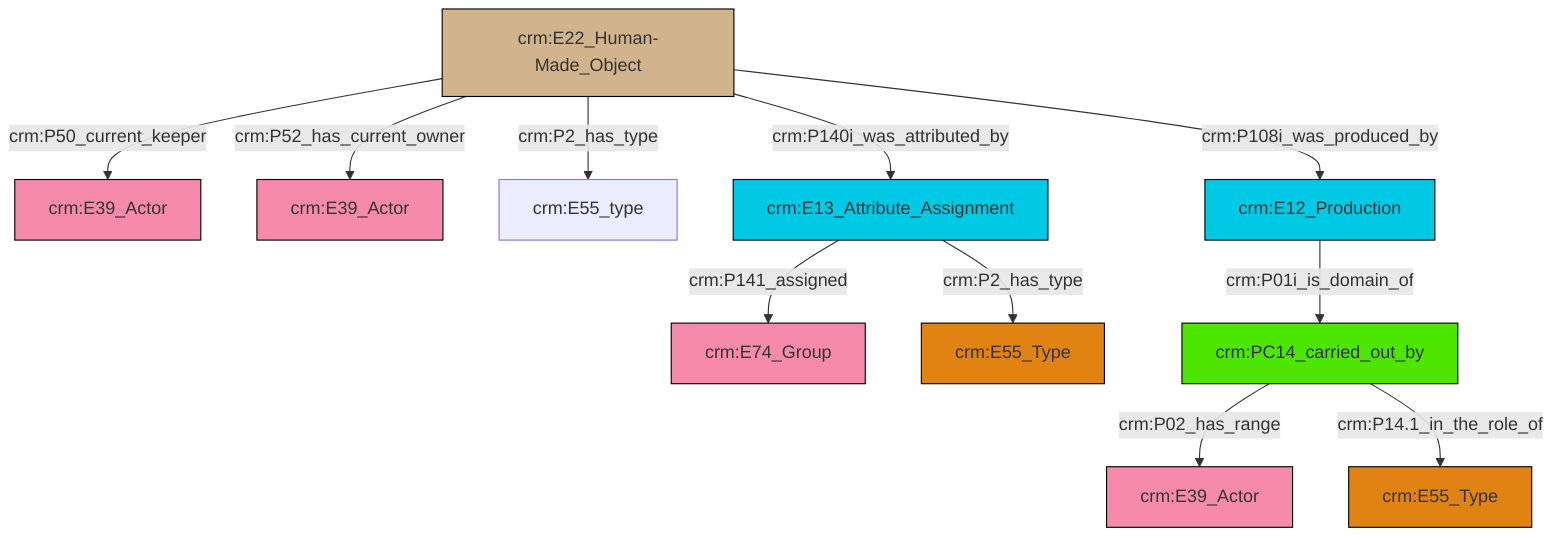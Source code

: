 graph TD
classDef Literal fill:#f2f2f2,stroke:#000000;
classDef CRM_Entity fill:#FFFFFF,stroke:#000000;
classDef Temporal_Entity fill:#00C9E6, stroke:#000000;
classDef Type fill:#E18312, stroke:#000000;
classDef Time-Span fill:#2C9C91, stroke:#000000;
classDef Appellation fill:#FFEB7F, stroke:#000000;
classDef Place fill:#008836, stroke:#000000;
classDef Persistent_Item fill:#B266B2, stroke:#000000;
classDef Conceptual_Object fill:#FFD700, stroke:#000000;
classDef Physical_Thing fill:#D2B48C, stroke:#000000;
classDef Actor fill:#f58aad, stroke:#000000;
classDef PC_Classes fill:#4ce600, stroke:#000000;
classDef Multi fill:#cccccc,stroke:#000000;

0["crm:E13_Attribute_Assignment"]:::Temporal_Entity -->|crm:P141_assigned| 1["crm:E74_Group"]:::Actor
2["crm:E22_Human-Made_Object"]:::Physical_Thing -->|crm:P50_current_keeper| 3["crm:E39_Actor"]:::Actor
2["crm:E22_Human-Made_Object"]:::Physical_Thing -->|crm:P52_has_current_owner| 4["crm:E39_Actor"]:::Actor
6["crm:E12_Production"]:::Temporal_Entity -->|crm:P01i_is_domain_of| 7["crm:PC14_carried_out_by"]:::PC_Classes
7["crm:PC14_carried_out_by"]:::PC_Classes -->|crm:P02_has_range| 10["crm:E39_Actor"]:::Actor
2["crm:E22_Human-Made_Object"]:::Physical_Thing -->|crm:P2_has_type| 12["crm:E55_type"]:::Default
2["crm:E22_Human-Made_Object"]:::Physical_Thing -->|crm:P140i_was_attributed_by| 0["crm:E13_Attribute_Assignment"]:::Temporal_Entity
2["crm:E22_Human-Made_Object"]:::Physical_Thing -->|crm:P108i_was_produced_by| 6["crm:E12_Production"]:::Temporal_Entity
7["crm:PC14_carried_out_by"]:::PC_Classes -->|crm:P14.1_in_the_role_of| 13["crm:E55_Type"]:::Type
0["crm:E13_Attribute_Assignment"]:::Temporal_Entity -->|crm:P2_has_type| 8["crm:E55_Type"]:::Type